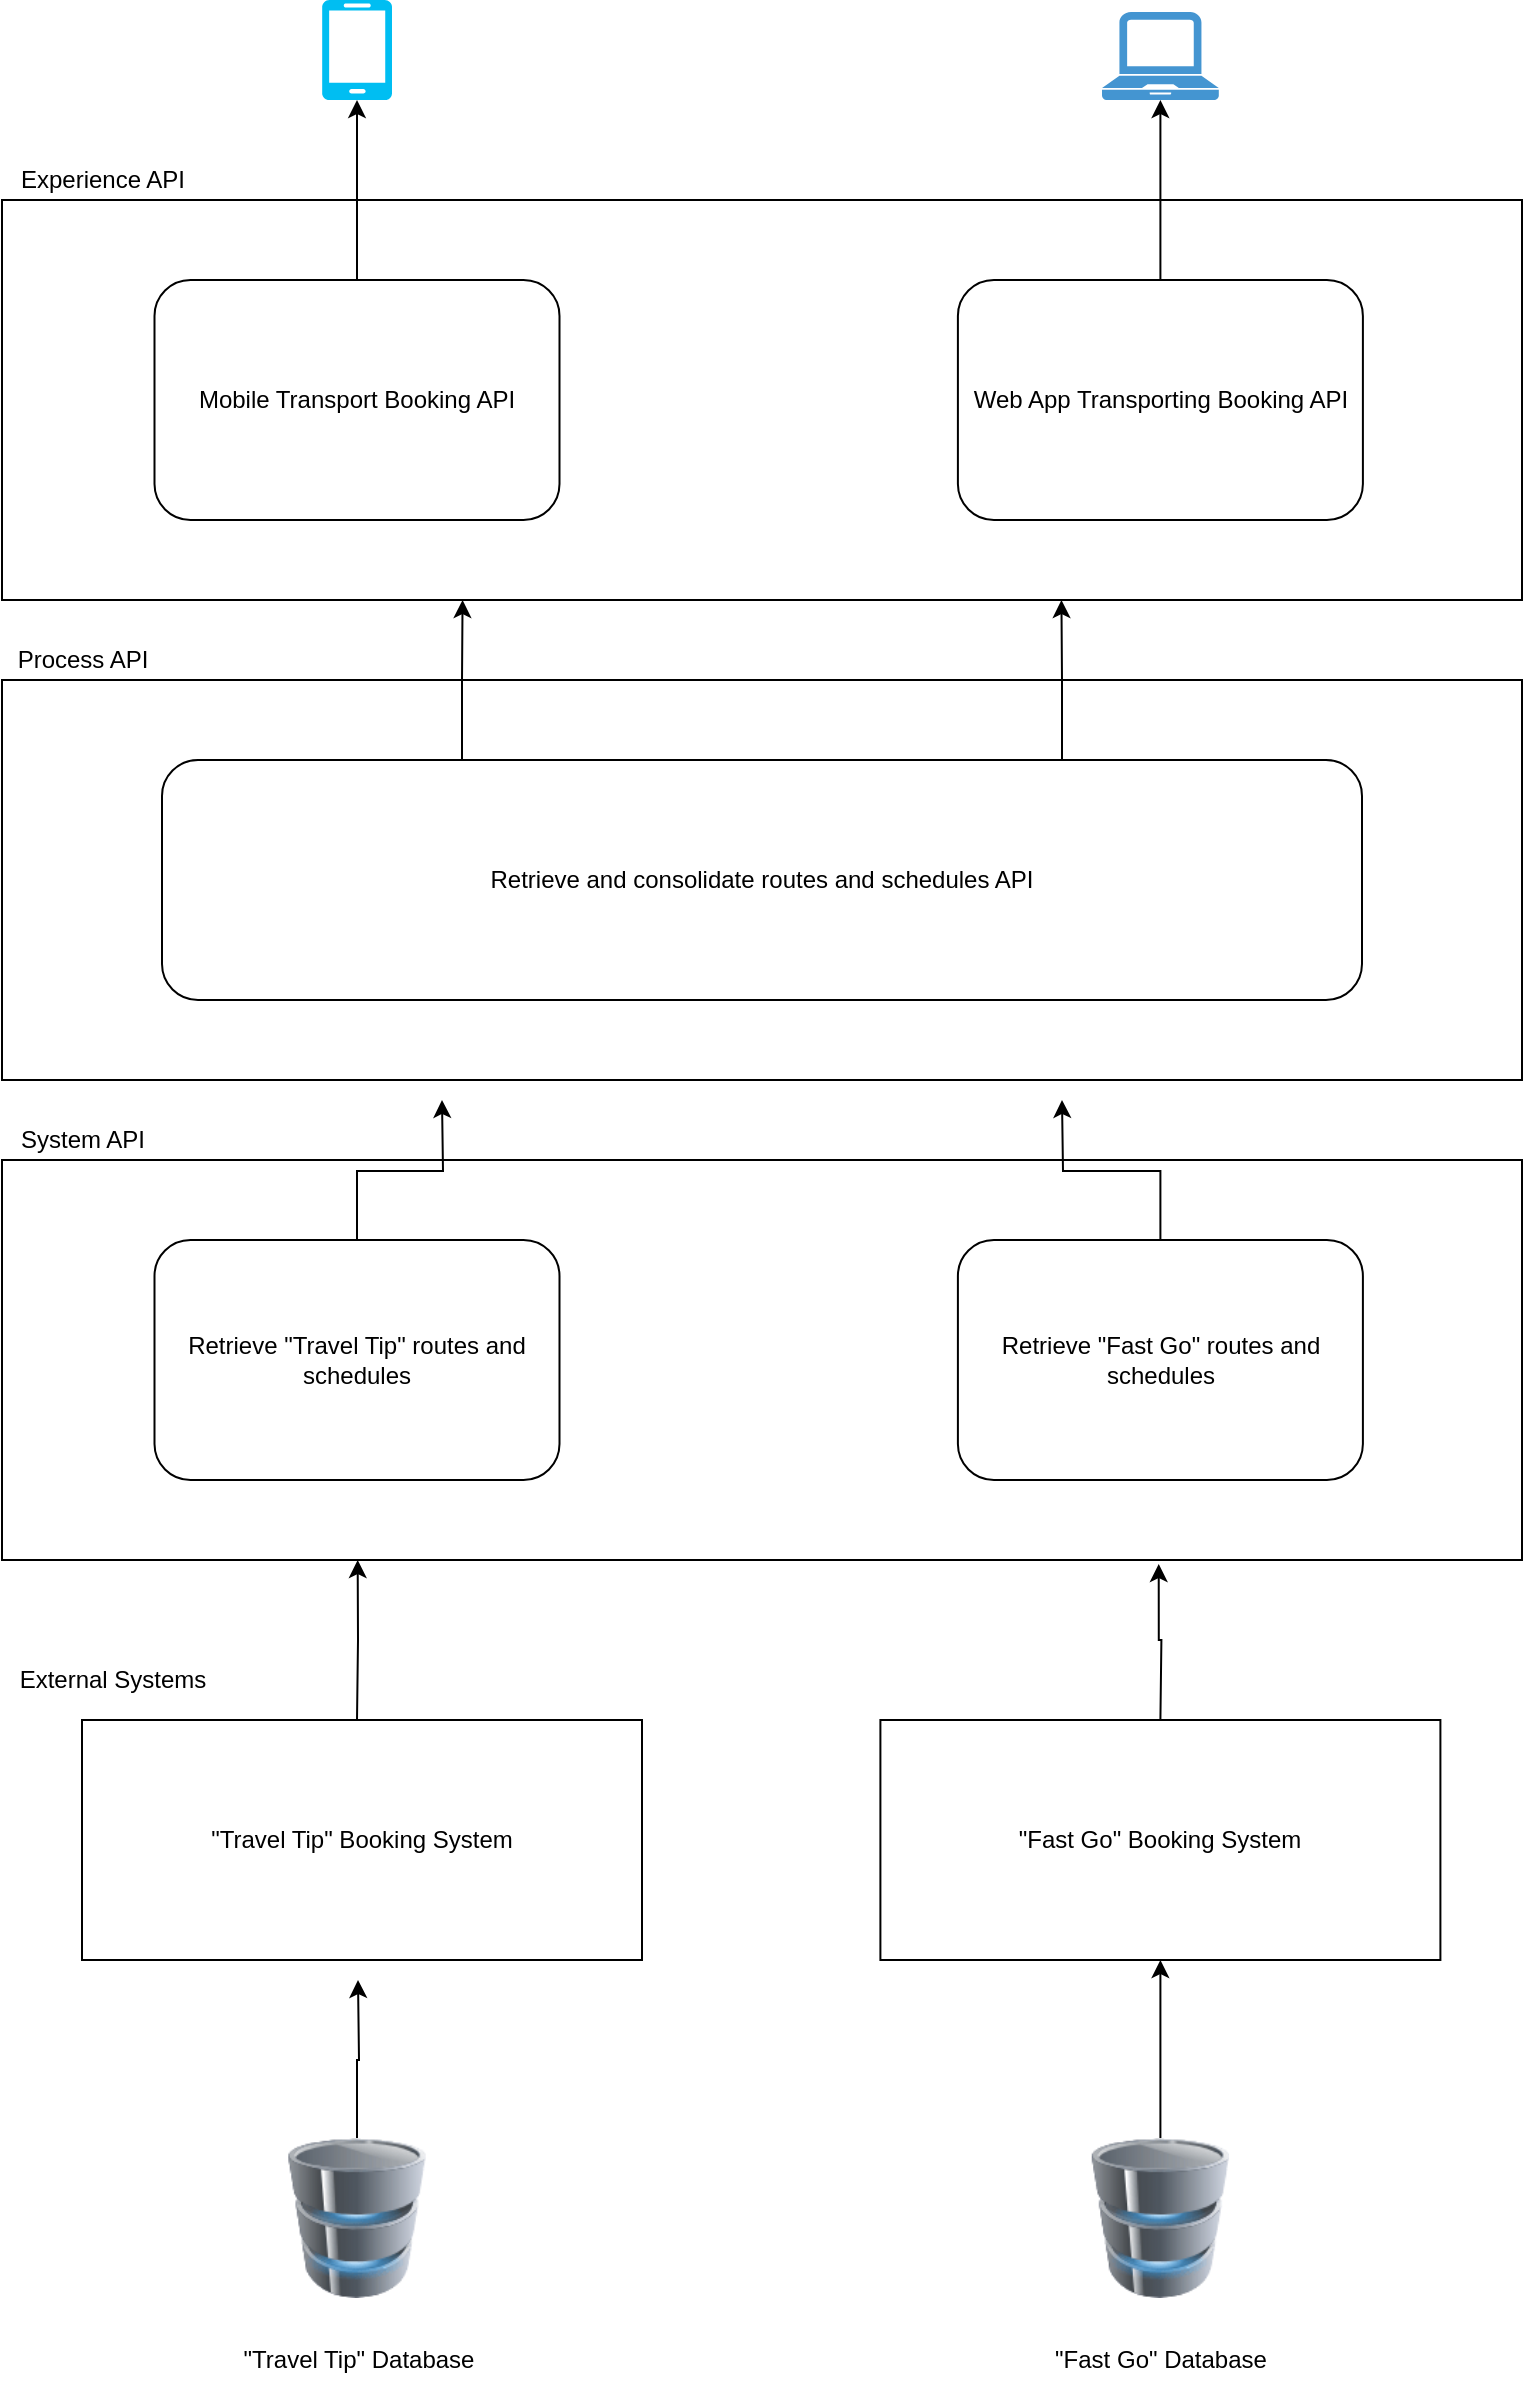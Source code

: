 <mxfile version="15.7.0" type="github">
  <diagram id="bmeY-XaDgncg5FZ9bMC-" name="Page-1">
    <mxGraphModel dx="1186" dy="812" grid="1" gridSize="10" guides="1" tooltips="1" connect="1" arrows="1" fold="1" page="1" pageScale="1" pageWidth="827" pageHeight="1169" math="0" shadow="0">
      <root>
        <mxCell id="0" />
        <mxCell id="1" parent="0" />
        <mxCell id="9Ihj8CTsWYgidSoW0jgp-1" value="" style="verticalLabelPosition=bottom;html=1;verticalAlign=top;align=center;strokeColor=none;fillColor=#00BEF2;shape=mxgraph.azure.mobile;pointerEvents=1;" parent="1" vertex="1">
          <mxGeometry x="200" y="100" width="35" height="50" as="geometry" />
        </mxCell>
        <mxCell id="9Ihj8CTsWYgidSoW0jgp-2" value="" style="pointerEvents=1;shadow=0;dashed=0;html=1;strokeColor=none;fillColor=#4495D1;labelPosition=center;verticalLabelPosition=bottom;verticalAlign=top;align=center;outlineConnect=0;shape=mxgraph.veeam.laptop;" parent="1" vertex="1">
          <mxGeometry x="590" y="106" width="58.4" height="44" as="geometry" />
        </mxCell>
        <mxCell id="9Ihj8CTsWYgidSoW0jgp-4" value="" style="rounded=0;whiteSpace=wrap;html=1;" parent="1" vertex="1">
          <mxGeometry x="40" y="200" width="760" height="200" as="geometry" />
        </mxCell>
        <mxCell id="9Ihj8CTsWYgidSoW0jgp-5" value="" style="rounded=0;whiteSpace=wrap;html=1;" parent="1" vertex="1">
          <mxGeometry x="40" y="440" width="760" height="200" as="geometry" />
        </mxCell>
        <mxCell id="9Ihj8CTsWYgidSoW0jgp-6" value="" style="rounded=0;whiteSpace=wrap;html=1;" parent="1" vertex="1">
          <mxGeometry x="40" y="680" width="760" height="200" as="geometry" />
        </mxCell>
        <mxCell id="9Ihj8CTsWYgidSoW0jgp-24" style="edgeStyle=orthogonalEdgeStyle;rounded=0;orthogonalLoop=1;jettySize=auto;html=1;exitX=0.5;exitY=0;exitDx=0;exitDy=0;entryX=0.5;entryY=1;entryDx=0;entryDy=0;entryPerimeter=0;" parent="1" source="9Ihj8CTsWYgidSoW0jgp-7" target="9Ihj8CTsWYgidSoW0jgp-1" edge="1">
          <mxGeometry relative="1" as="geometry" />
        </mxCell>
        <mxCell id="9Ihj8CTsWYgidSoW0jgp-7" value="Mobile Transport Booking API" style="rounded=1;whiteSpace=wrap;html=1;" parent="1" vertex="1">
          <mxGeometry x="116.25" y="240" width="202.5" height="120" as="geometry" />
        </mxCell>
        <mxCell id="9Ihj8CTsWYgidSoW0jgp-25" style="edgeStyle=orthogonalEdgeStyle;rounded=0;orthogonalLoop=1;jettySize=auto;html=1;exitX=0.5;exitY=0;exitDx=0;exitDy=0;" parent="1" source="9Ihj8CTsWYgidSoW0jgp-10" target="9Ihj8CTsWYgidSoW0jgp-2" edge="1">
          <mxGeometry relative="1" as="geometry" />
        </mxCell>
        <mxCell id="9Ihj8CTsWYgidSoW0jgp-10" value="Web App Transporting Booking API" style="rounded=1;whiteSpace=wrap;html=1;" parent="1" vertex="1">
          <mxGeometry x="517.95" y="240" width="202.5" height="120" as="geometry" />
        </mxCell>
        <mxCell id="9Ihj8CTsWYgidSoW0jgp-30" style="edgeStyle=orthogonalEdgeStyle;rounded=0;orthogonalLoop=1;jettySize=auto;html=1;exitX=0.5;exitY=0;exitDx=0;exitDy=0;" parent="1" source="9Ihj8CTsWYgidSoW0jgp-11" edge="1">
          <mxGeometry relative="1" as="geometry">
            <mxPoint x="570" y="650" as="targetPoint" />
          </mxGeometry>
        </mxCell>
        <mxCell id="9Ihj8CTsWYgidSoW0jgp-11" value="Retrieve &quot;Fast Go&quot; routes and schedules" style="rounded=1;whiteSpace=wrap;html=1;" parent="1" vertex="1">
          <mxGeometry x="517.95" y="720" width="202.5" height="120" as="geometry" />
        </mxCell>
        <mxCell id="9Ihj8CTsWYgidSoW0jgp-29" style="edgeStyle=orthogonalEdgeStyle;rounded=0;orthogonalLoop=1;jettySize=auto;html=1;exitX=0.5;exitY=0;exitDx=0;exitDy=0;" parent="1" source="9Ihj8CTsWYgidSoW0jgp-12" edge="1">
          <mxGeometry relative="1" as="geometry">
            <mxPoint x="260" y="650" as="targetPoint" />
          </mxGeometry>
        </mxCell>
        <mxCell id="9Ihj8CTsWYgidSoW0jgp-12" value="Retrieve &quot;Travel Tip&quot; routes and schedules" style="rounded=1;whiteSpace=wrap;html=1;" parent="1" vertex="1">
          <mxGeometry x="116.25" y="720" width="202.5" height="120" as="geometry" />
        </mxCell>
        <mxCell id="9Ihj8CTsWYgidSoW0jgp-26" style="edgeStyle=orthogonalEdgeStyle;rounded=0;orthogonalLoop=1;jettySize=auto;html=1;exitX=0.25;exitY=0;exitDx=0;exitDy=0;entryX=0.303;entryY=1;entryDx=0;entryDy=0;entryPerimeter=0;" parent="1" source="9Ihj8CTsWYgidSoW0jgp-13" target="9Ihj8CTsWYgidSoW0jgp-4" edge="1">
          <mxGeometry relative="1" as="geometry" />
        </mxCell>
        <mxCell id="9Ihj8CTsWYgidSoW0jgp-28" style="edgeStyle=orthogonalEdgeStyle;rounded=0;orthogonalLoop=1;jettySize=auto;html=1;exitX=0.75;exitY=0;exitDx=0;exitDy=0;entryX=0.697;entryY=1;entryDx=0;entryDy=0;entryPerimeter=0;" parent="1" source="9Ihj8CTsWYgidSoW0jgp-13" target="9Ihj8CTsWYgidSoW0jgp-4" edge="1">
          <mxGeometry relative="1" as="geometry" />
        </mxCell>
        <mxCell id="9Ihj8CTsWYgidSoW0jgp-13" value="Retrieve and consolidate routes and schedules API" style="rounded=1;whiteSpace=wrap;html=1;" parent="1" vertex="1">
          <mxGeometry x="120" y="480" width="600" height="120" as="geometry" />
        </mxCell>
        <mxCell id="9Ihj8CTsWYgidSoW0jgp-32" style="edgeStyle=orthogonalEdgeStyle;rounded=0;orthogonalLoop=1;jettySize=auto;html=1;exitX=0.5;exitY=0;exitDx=0;exitDy=0;entryX=0.761;entryY=1.01;entryDx=0;entryDy=0;entryPerimeter=0;" parent="1" target="9Ihj8CTsWYgidSoW0jgp-6" edge="1">
          <mxGeometry relative="1" as="geometry">
            <mxPoint x="619.2" y="960" as="sourcePoint" />
          </mxGeometry>
        </mxCell>
        <mxCell id="9Ihj8CTsWYgidSoW0jgp-31" style="edgeStyle=orthogonalEdgeStyle;rounded=0;orthogonalLoop=1;jettySize=auto;html=1;exitX=0.5;exitY=0;exitDx=0;exitDy=0;entryX=0.234;entryY=1;entryDx=0;entryDy=0;entryPerimeter=0;" parent="1" target="9Ihj8CTsWYgidSoW0jgp-6" edge="1">
          <mxGeometry relative="1" as="geometry">
            <mxPoint x="217.5" y="960" as="sourcePoint" />
          </mxGeometry>
        </mxCell>
        <mxCell id="9Ihj8CTsWYgidSoW0jgp-36" style="edgeStyle=orthogonalEdgeStyle;rounded=0;orthogonalLoop=1;jettySize=auto;html=1;exitX=0.5;exitY=0;exitDx=0;exitDy=0;" parent="1" source="9Ihj8CTsWYgidSoW0jgp-16" edge="1">
          <mxGeometry relative="1" as="geometry">
            <mxPoint x="218" y="1090" as="targetPoint" />
          </mxGeometry>
        </mxCell>
        <mxCell id="9Ihj8CTsWYgidSoW0jgp-16" value="" style="image;html=1;image=img/lib/clip_art/computers/Database_128x128.png" parent="1" vertex="1">
          <mxGeometry x="177.5" y="1169" width="80" height="80" as="geometry" />
        </mxCell>
        <mxCell id="9Ihj8CTsWYgidSoW0jgp-37" style="edgeStyle=orthogonalEdgeStyle;rounded=0;orthogonalLoop=1;jettySize=auto;html=1;exitX=0.5;exitY=0;exitDx=0;exitDy=0;entryX=0.5;entryY=1;entryDx=0;entryDy=0;" parent="1" source="9Ihj8CTsWYgidSoW0jgp-17" target="9Ihj8CTsWYgidSoW0jgp-35" edge="1">
          <mxGeometry relative="1" as="geometry" />
        </mxCell>
        <mxCell id="9Ihj8CTsWYgidSoW0jgp-17" value="" style="image;html=1;image=img/lib/clip_art/computers/Database_128x128.png" parent="1" vertex="1">
          <mxGeometry x="579.2" y="1169" width="80" height="80" as="geometry" />
        </mxCell>
        <mxCell id="9Ihj8CTsWYgidSoW0jgp-18" value="Experience API" style="text;html=1;align=center;verticalAlign=middle;resizable=0;points=[];autosize=1;strokeColor=none;fillColor=none;" parent="1" vertex="1">
          <mxGeometry x="40" y="180" width="100" height="20" as="geometry" />
        </mxCell>
        <mxCell id="9Ihj8CTsWYgidSoW0jgp-19" value="Process API" style="text;html=1;align=center;verticalAlign=middle;resizable=0;points=[];autosize=1;strokeColor=none;fillColor=none;" parent="1" vertex="1">
          <mxGeometry x="40" y="420" width="80" height="20" as="geometry" />
        </mxCell>
        <mxCell id="9Ihj8CTsWYgidSoW0jgp-20" value="System API" style="text;html=1;align=center;verticalAlign=middle;resizable=0;points=[];autosize=1;strokeColor=none;fillColor=none;" parent="1" vertex="1">
          <mxGeometry x="40" y="660" width="80" height="20" as="geometry" />
        </mxCell>
        <mxCell id="9Ihj8CTsWYgidSoW0jgp-34" value="&quot;Travel Tip&quot; Booking System" style="rounded=0;whiteSpace=wrap;html=1;" parent="1" vertex="1">
          <mxGeometry x="80" y="960" width="280" height="120" as="geometry" />
        </mxCell>
        <mxCell id="9Ihj8CTsWYgidSoW0jgp-35" value="&quot;Fast Go&quot; Booking System" style="rounded=0;whiteSpace=wrap;html=1;" parent="1" vertex="1">
          <mxGeometry x="479.2" y="960" width="280" height="120" as="geometry" />
        </mxCell>
        <mxCell id="9Ihj8CTsWYgidSoW0jgp-38" value="&quot;Travel Tip&quot; Database" style="text;html=1;align=center;verticalAlign=middle;resizable=0;points=[];autosize=1;strokeColor=none;fillColor=none;" parent="1" vertex="1">
          <mxGeometry x="152.5" y="1270" width="130" height="20" as="geometry" />
        </mxCell>
        <mxCell id="9Ihj8CTsWYgidSoW0jgp-39" value="&quot;Fast Go&quot; Database" style="text;html=1;align=center;verticalAlign=middle;resizable=0;points=[];autosize=1;strokeColor=none;fillColor=none;" parent="1" vertex="1">
          <mxGeometry x="559.2" y="1270" width="120" height="20" as="geometry" />
        </mxCell>
        <mxCell id="9Ihj8CTsWYgidSoW0jgp-40" value="External Systems" style="text;html=1;align=center;verticalAlign=middle;resizable=0;points=[];autosize=1;strokeColor=none;fillColor=none;" parent="1" vertex="1">
          <mxGeometry x="40" y="930" width="110" height="20" as="geometry" />
        </mxCell>
      </root>
    </mxGraphModel>
  </diagram>
</mxfile>
